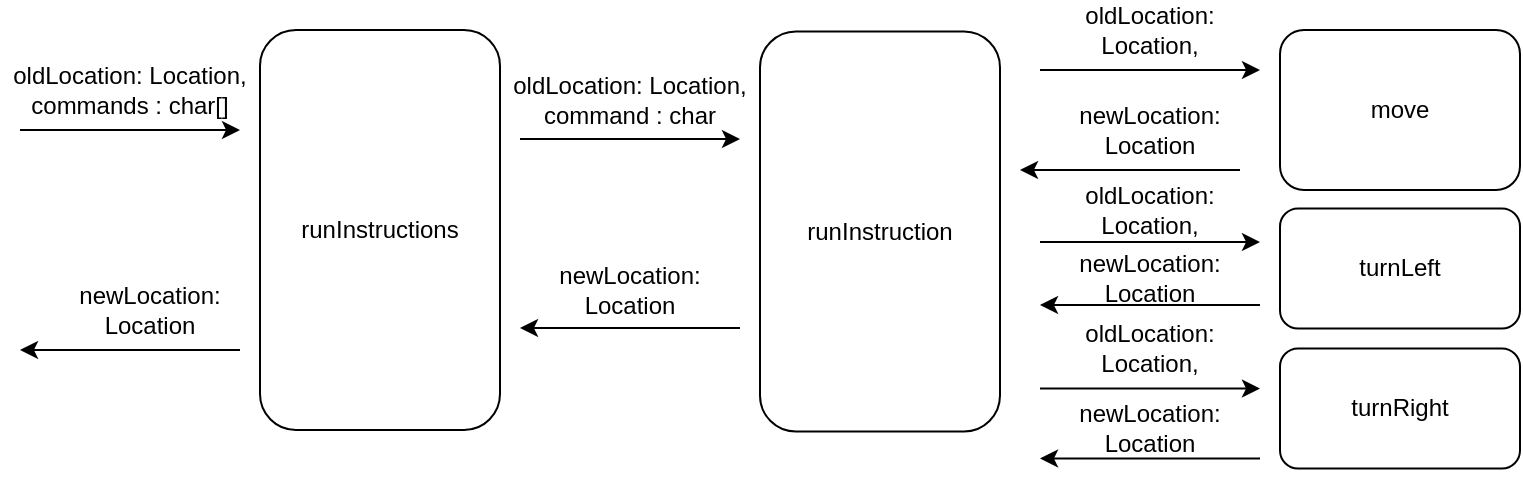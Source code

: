 <mxfile version="13.4.5" type="device"><diagram id="FtFxASKEof_AsrVtz9TF" name="Page-1"><mxGraphModel dx="2176" dy="806" grid="1" gridSize="10" guides="1" tooltips="1" connect="1" arrows="1" fold="1" page="1" pageScale="1" pageWidth="850" pageHeight="1100" math="0" shadow="0"><root><mxCell id="0"/><mxCell id="1" parent="0"/><mxCell id="ekBflJ3TkBcEWzq7XRg9-1" value="runInstructions" style="rounded=1;whiteSpace=wrap;html=1;" parent="1" vertex="1"><mxGeometry x="-110" y="230" width="120" height="200" as="geometry"/></mxCell><mxCell id="ekBflJ3TkBcEWzq7XRg9-2" value="" style="endArrow=classic;html=1;" parent="1" edge="1"><mxGeometry width="50" height="50" relative="1" as="geometry"><mxPoint x="-230" y="280" as="sourcePoint"/><mxPoint x="-120" y="280" as="targetPoint"/></mxGeometry></mxCell><mxCell id="ekBflJ3TkBcEWzq7XRg9-4" value="oldLocation: Location, commands : char[]" style="text;html=1;strokeColor=none;fillColor=none;align=center;verticalAlign=middle;whiteSpace=wrap;rounded=0;" parent="1" vertex="1"><mxGeometry x="-240" y="250" width="130" height="20" as="geometry"/></mxCell><mxCell id="ekBflJ3TkBcEWzq7XRg9-5" value="move" style="rounded=1;whiteSpace=wrap;html=1;" parent="1" vertex="1"><mxGeometry x="400" y="230" width="120" height="80" as="geometry"/></mxCell><mxCell id="ekBflJ3TkBcEWzq7XRg9-6" value="" style="endArrow=classic;html=1;" parent="1" edge="1"><mxGeometry width="50" height="50" relative="1" as="geometry"><mxPoint x="280" y="250" as="sourcePoint"/><mxPoint x="390" y="250" as="targetPoint"/></mxGeometry></mxCell><mxCell id="ekBflJ3TkBcEWzq7XRg9-10" value="" style="endArrow=classic;html=1;" parent="1" edge="1"><mxGeometry width="50" height="50" relative="1" as="geometry"><mxPoint x="-120" y="390" as="sourcePoint"/><mxPoint x="-230" y="390" as="targetPoint"/></mxGeometry></mxCell><mxCell id="ekBflJ3TkBcEWzq7XRg9-11" value="newLocation: Location" style="text;html=1;strokeColor=none;fillColor=none;align=center;verticalAlign=middle;whiteSpace=wrap;rounded=0;" parent="1" vertex="1"><mxGeometry x="-210" y="360" width="90" height="20" as="geometry"/></mxCell><mxCell id="ekBflJ3TkBcEWzq7XRg9-12" value="oldLocation: Location," style="text;html=1;strokeColor=none;fillColor=none;align=center;verticalAlign=middle;whiteSpace=wrap;rounded=0;" parent="1" vertex="1"><mxGeometry x="280" y="220" width="110" height="20" as="geometry"/></mxCell><mxCell id="ekBflJ3TkBcEWzq7XRg9-13" value="" style="endArrow=classic;html=1;" parent="1" edge="1"><mxGeometry width="50" height="50" relative="1" as="geometry"><mxPoint x="380" y="300" as="sourcePoint"/><mxPoint x="270" y="300" as="targetPoint"/></mxGeometry></mxCell><mxCell id="ekBflJ3TkBcEWzq7XRg9-14" value="newLocation: Location" style="text;html=1;strokeColor=none;fillColor=none;align=center;verticalAlign=middle;whiteSpace=wrap;rounded=0;" parent="1" vertex="1"><mxGeometry x="285" y="270" width="100" height="20" as="geometry"/></mxCell><mxCell id="ekBflJ3TkBcEWzq7XRg9-18" value="turnLeft" style="rounded=1;whiteSpace=wrap;html=1;" parent="1" vertex="1"><mxGeometry x="400" y="319.25" width="120" height="60" as="geometry"/></mxCell><mxCell id="ekBflJ3TkBcEWzq7XRg9-19" value="turnRight" style="rounded=1;whiteSpace=wrap;html=1;" parent="1" vertex="1"><mxGeometry x="400" y="389.25" width="120" height="60" as="geometry"/></mxCell><mxCell id="ekBflJ3TkBcEWzq7XRg9-20" value="" style="endArrow=classic;html=1;" parent="1" edge="1"><mxGeometry width="50" height="50" relative="1" as="geometry"><mxPoint x="280" y="336" as="sourcePoint"/><mxPoint x="390" y="336" as="targetPoint"/></mxGeometry></mxCell><mxCell id="ekBflJ3TkBcEWzq7XRg9-21" value="oldLocation: Location," style="text;html=1;strokeColor=none;fillColor=none;align=center;verticalAlign=middle;whiteSpace=wrap;rounded=0;" parent="1" vertex="1"><mxGeometry x="280" y="310" width="110" height="20" as="geometry"/></mxCell><mxCell id="ekBflJ3TkBcEWzq7XRg9-22" value="" style="endArrow=classic;html=1;" parent="1" edge="1"><mxGeometry width="50" height="50" relative="1" as="geometry"><mxPoint x="390" y="367.5" as="sourcePoint"/><mxPoint x="280" y="367.5" as="targetPoint"/></mxGeometry></mxCell><mxCell id="ekBflJ3TkBcEWzq7XRg9-23" value="newLocation: Location" style="text;html=1;strokeColor=none;fillColor=none;align=center;verticalAlign=middle;whiteSpace=wrap;rounded=0;" parent="1" vertex="1"><mxGeometry x="290" y="343.5" width="90" height="20" as="geometry"/></mxCell><mxCell id="ekBflJ3TkBcEWzq7XRg9-24" value="" style="endArrow=classic;html=1;" parent="1" edge="1"><mxGeometry width="50" height="50" relative="1" as="geometry"><mxPoint x="280" y="409.25" as="sourcePoint"/><mxPoint x="390" y="409.25" as="targetPoint"/></mxGeometry></mxCell><mxCell id="ekBflJ3TkBcEWzq7XRg9-25" value="oldLocation: Location," style="text;html=1;strokeColor=none;fillColor=none;align=center;verticalAlign=middle;whiteSpace=wrap;rounded=0;" parent="1" vertex="1"><mxGeometry x="280" y="379.25" width="110" height="20" as="geometry"/></mxCell><mxCell id="ekBflJ3TkBcEWzq7XRg9-26" value="" style="endArrow=classic;html=1;" parent="1" edge="1"><mxGeometry width="50" height="50" relative="1" as="geometry"><mxPoint x="390" y="444.25" as="sourcePoint"/><mxPoint x="280" y="444.25" as="targetPoint"/></mxGeometry></mxCell><mxCell id="ekBflJ3TkBcEWzq7XRg9-27" value="newLocation: Location" style="text;html=1;strokeColor=none;fillColor=none;align=center;verticalAlign=middle;whiteSpace=wrap;rounded=0;" parent="1" vertex="1"><mxGeometry x="290" y="419.25" width="90" height="20" as="geometry"/></mxCell><mxCell id="ekBflJ3TkBcEWzq7XRg9-32" value="runInstruction" style="rounded=1;whiteSpace=wrap;html=1;" parent="1" vertex="1"><mxGeometry x="140" y="230.75" width="120" height="200" as="geometry"/></mxCell><mxCell id="ekBflJ3TkBcEWzq7XRg9-33" value="" style="endArrow=classic;html=1;" parent="1" edge="1"><mxGeometry width="50" height="50" relative="1" as="geometry"><mxPoint x="20" y="284.5" as="sourcePoint"/><mxPoint x="130" y="284.5" as="targetPoint"/></mxGeometry></mxCell><mxCell id="ekBflJ3TkBcEWzq7XRg9-34" value="oldLocation: Location, command : char" style="text;html=1;strokeColor=none;fillColor=none;align=center;verticalAlign=middle;whiteSpace=wrap;rounded=0;" parent="1" vertex="1"><mxGeometry x="10" y="254.5" width="130" height="20" as="geometry"/></mxCell><mxCell id="ekBflJ3TkBcEWzq7XRg9-35" value="" style="endArrow=classic;html=1;" parent="1" edge="1"><mxGeometry width="50" height="50" relative="1" as="geometry"><mxPoint x="130" y="379" as="sourcePoint"/><mxPoint x="20" y="379" as="targetPoint"/></mxGeometry></mxCell><mxCell id="ekBflJ3TkBcEWzq7XRg9-36" value="newLocation: Location" style="text;html=1;strokeColor=none;fillColor=none;align=center;verticalAlign=middle;whiteSpace=wrap;rounded=0;" parent="1" vertex="1"><mxGeometry x="30" y="350" width="90" height="20" as="geometry"/></mxCell></root></mxGraphModel></diagram></mxfile>